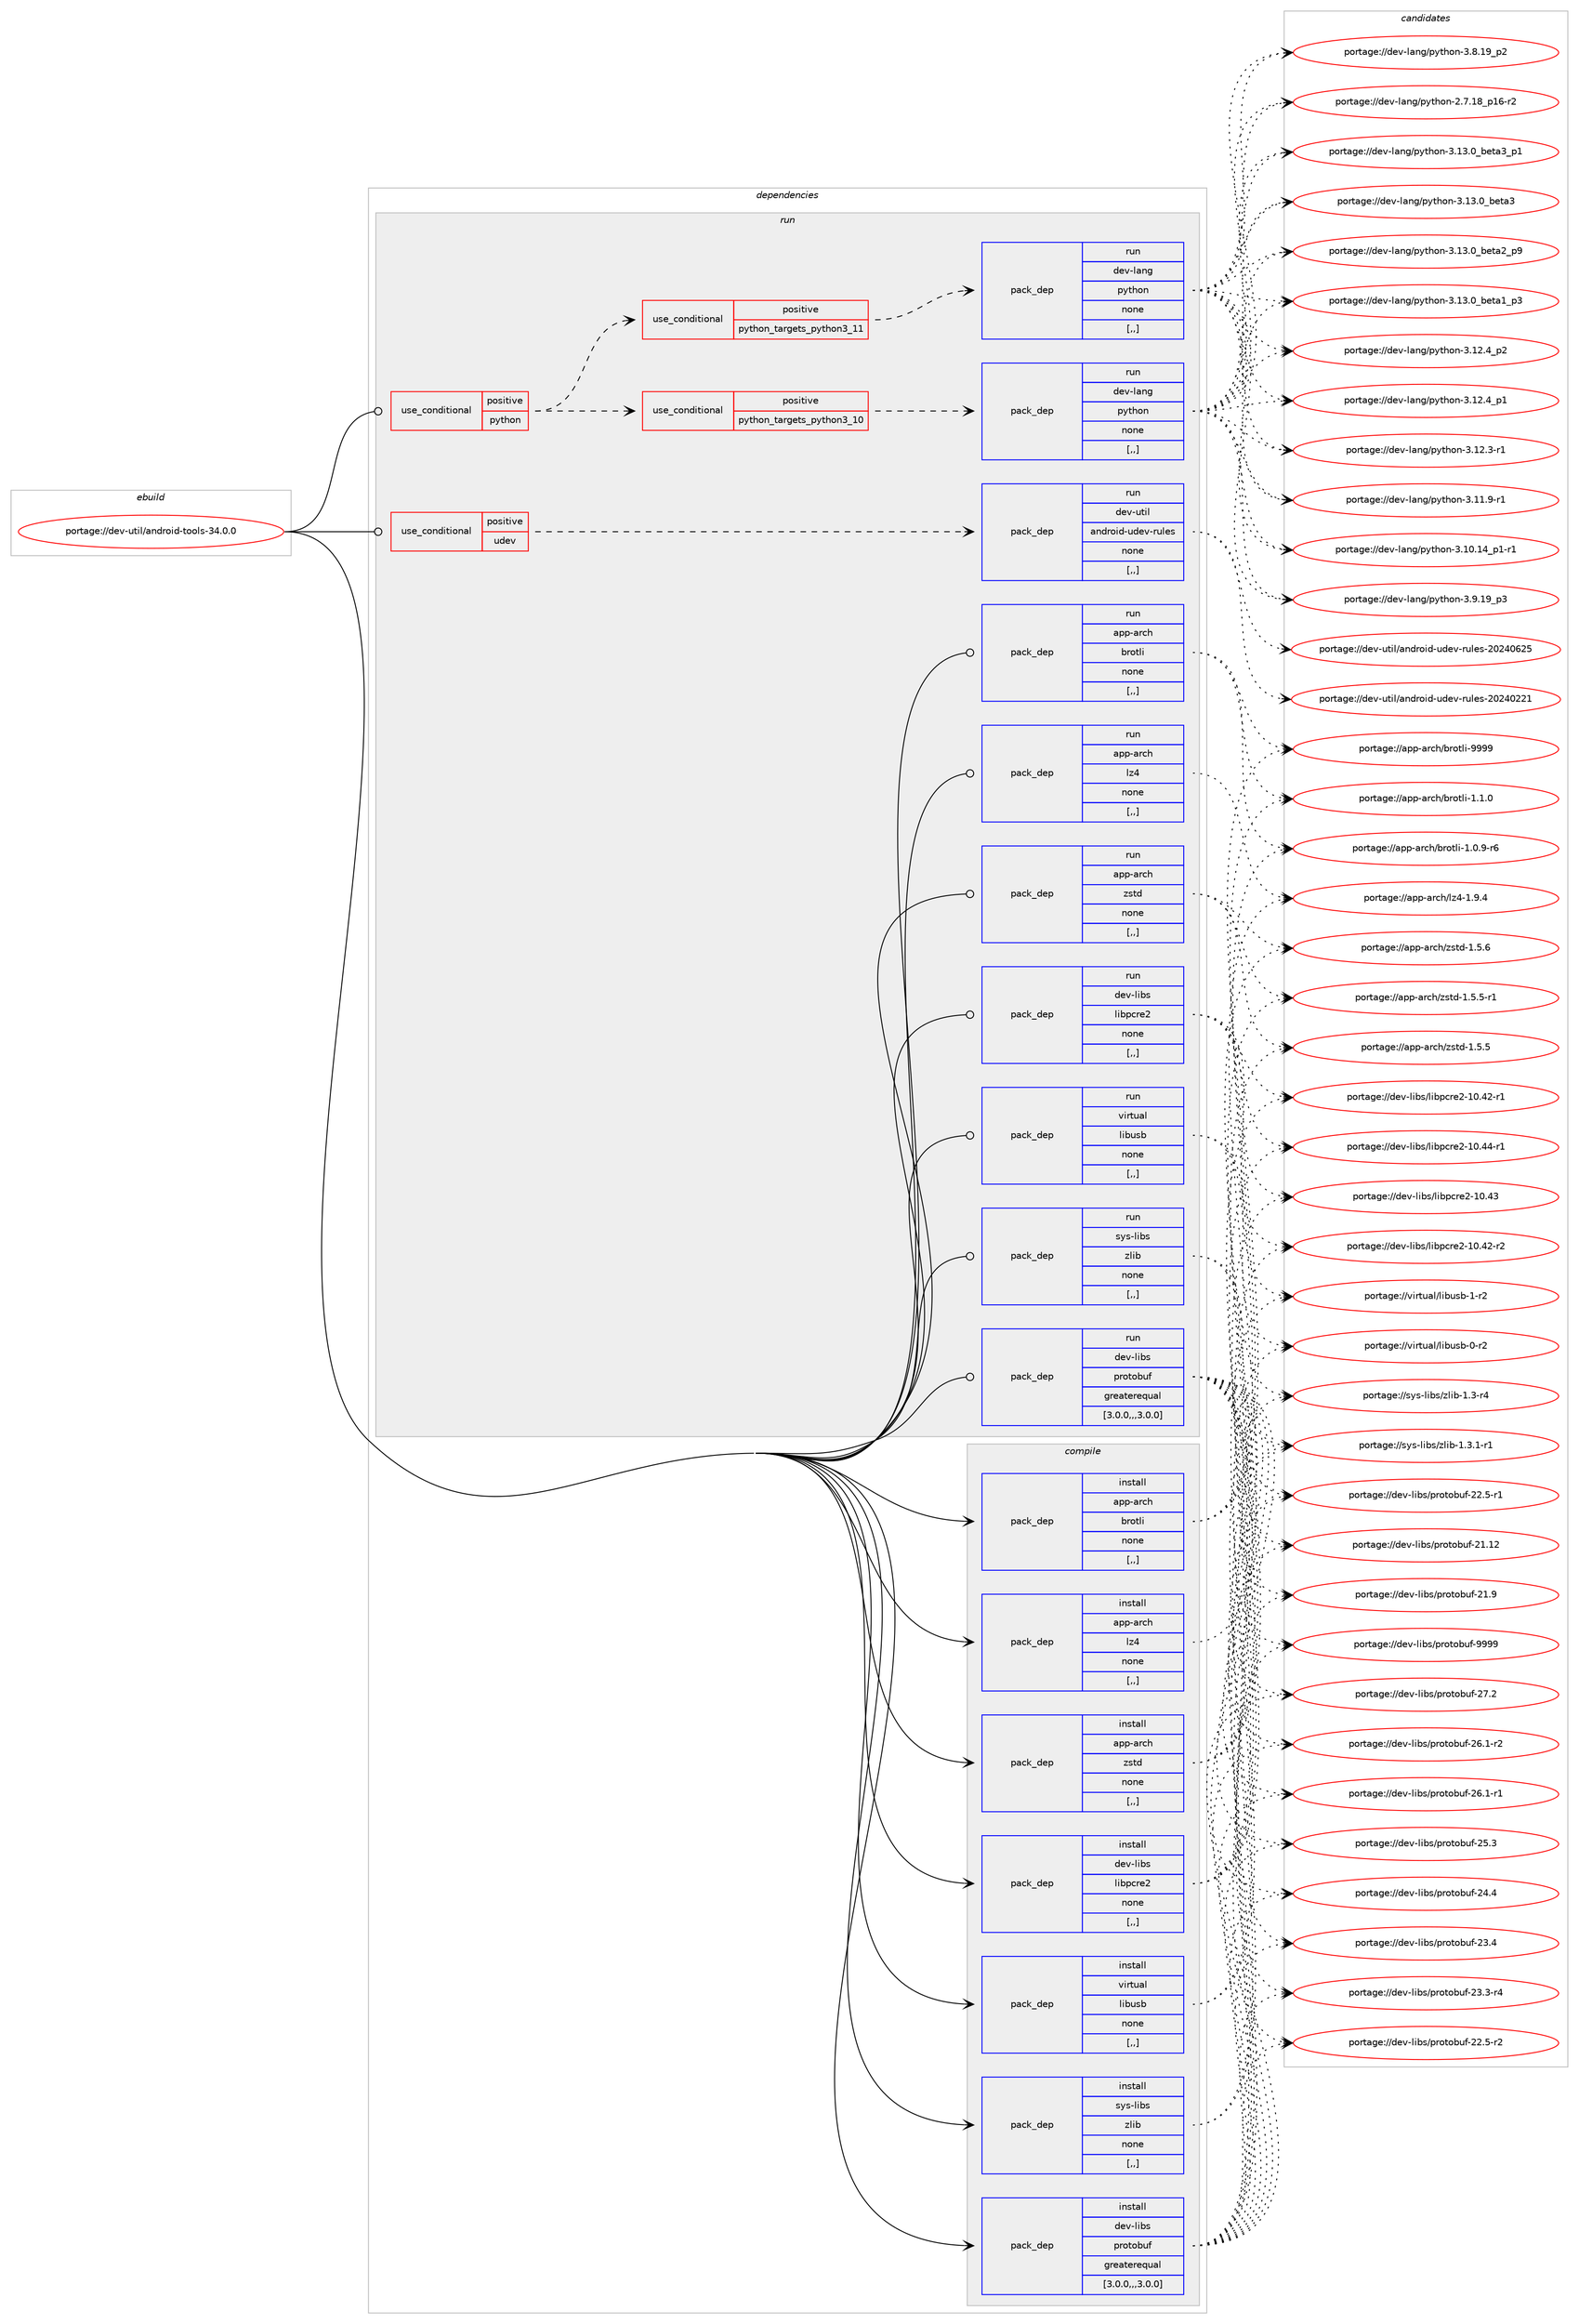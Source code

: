 digraph prolog {

# *************
# Graph options
# *************

newrank=true;
concentrate=true;
compound=true;
graph [rankdir=LR,fontname=Helvetica,fontsize=10,ranksep=1.5];#, ranksep=2.5, nodesep=0.2];
edge  [arrowhead=vee];
node  [fontname=Helvetica,fontsize=10];

# **********
# The ebuild
# **********

subgraph cluster_leftcol {
color=gray;
rank=same;
label=<<i>ebuild</i>>;
id [label="portage://dev-util/android-tools-34.0.0", color=red, width=4, href="../dev-util/android-tools-34.0.0.svg"];
}

# ****************
# The dependencies
# ****************

subgraph cluster_midcol {
color=gray;
label=<<i>dependencies</i>>;
subgraph cluster_compile {
fillcolor="#eeeeee";
style=filled;
label=<<i>compile</i>>;
subgraph pack149140 {
dependency209334 [label=<<TABLE BORDER="0" CELLBORDER="1" CELLSPACING="0" CELLPADDING="4" WIDTH="220"><TR><TD ROWSPAN="6" CELLPADDING="30">pack_dep</TD></TR><TR><TD WIDTH="110">install</TD></TR><TR><TD>app-arch</TD></TR><TR><TD>brotli</TD></TR><TR><TD>none</TD></TR><TR><TD>[,,]</TD></TR></TABLE>>, shape=none, color=blue];
}
id:e -> dependency209334:w [weight=20,style="solid",arrowhead="vee"];
subgraph pack149141 {
dependency209335 [label=<<TABLE BORDER="0" CELLBORDER="1" CELLSPACING="0" CELLPADDING="4" WIDTH="220"><TR><TD ROWSPAN="6" CELLPADDING="30">pack_dep</TD></TR><TR><TD WIDTH="110">install</TD></TR><TR><TD>app-arch</TD></TR><TR><TD>lz4</TD></TR><TR><TD>none</TD></TR><TR><TD>[,,]</TD></TR></TABLE>>, shape=none, color=blue];
}
id:e -> dependency209335:w [weight=20,style="solid",arrowhead="vee"];
subgraph pack149142 {
dependency209336 [label=<<TABLE BORDER="0" CELLBORDER="1" CELLSPACING="0" CELLPADDING="4" WIDTH="220"><TR><TD ROWSPAN="6" CELLPADDING="30">pack_dep</TD></TR><TR><TD WIDTH="110">install</TD></TR><TR><TD>app-arch</TD></TR><TR><TD>zstd</TD></TR><TR><TD>none</TD></TR><TR><TD>[,,]</TD></TR></TABLE>>, shape=none, color=blue];
}
id:e -> dependency209336:w [weight=20,style="solid",arrowhead="vee"];
subgraph pack149143 {
dependency209337 [label=<<TABLE BORDER="0" CELLBORDER="1" CELLSPACING="0" CELLPADDING="4" WIDTH="220"><TR><TD ROWSPAN="6" CELLPADDING="30">pack_dep</TD></TR><TR><TD WIDTH="110">install</TD></TR><TR><TD>dev-libs</TD></TR><TR><TD>libpcre2</TD></TR><TR><TD>none</TD></TR><TR><TD>[,,]</TD></TR></TABLE>>, shape=none, color=blue];
}
id:e -> dependency209337:w [weight=20,style="solid",arrowhead="vee"];
subgraph pack149144 {
dependency209338 [label=<<TABLE BORDER="0" CELLBORDER="1" CELLSPACING="0" CELLPADDING="4" WIDTH="220"><TR><TD ROWSPAN="6" CELLPADDING="30">pack_dep</TD></TR><TR><TD WIDTH="110">install</TD></TR><TR><TD>dev-libs</TD></TR><TR><TD>protobuf</TD></TR><TR><TD>greaterequal</TD></TR><TR><TD>[3.0.0,,,3.0.0]</TD></TR></TABLE>>, shape=none, color=blue];
}
id:e -> dependency209338:w [weight=20,style="solid",arrowhead="vee"];
subgraph pack149145 {
dependency209339 [label=<<TABLE BORDER="0" CELLBORDER="1" CELLSPACING="0" CELLPADDING="4" WIDTH="220"><TR><TD ROWSPAN="6" CELLPADDING="30">pack_dep</TD></TR><TR><TD WIDTH="110">install</TD></TR><TR><TD>sys-libs</TD></TR><TR><TD>zlib</TD></TR><TR><TD>none</TD></TR><TR><TD>[,,]</TD></TR></TABLE>>, shape=none, color=blue];
}
id:e -> dependency209339:w [weight=20,style="solid",arrowhead="vee"];
subgraph pack149146 {
dependency209340 [label=<<TABLE BORDER="0" CELLBORDER="1" CELLSPACING="0" CELLPADDING="4" WIDTH="220"><TR><TD ROWSPAN="6" CELLPADDING="30">pack_dep</TD></TR><TR><TD WIDTH="110">install</TD></TR><TR><TD>virtual</TD></TR><TR><TD>libusb</TD></TR><TR><TD>none</TD></TR><TR><TD>[,,]</TD></TR></TABLE>>, shape=none, color=blue];
}
id:e -> dependency209340:w [weight=20,style="solid",arrowhead="vee"];
}
subgraph cluster_compileandrun {
fillcolor="#eeeeee";
style=filled;
label=<<i>compile and run</i>>;
}
subgraph cluster_run {
fillcolor="#eeeeee";
style=filled;
label=<<i>run</i>>;
subgraph cond58796 {
dependency209341 [label=<<TABLE BORDER="0" CELLBORDER="1" CELLSPACING="0" CELLPADDING="4"><TR><TD ROWSPAN="3" CELLPADDING="10">use_conditional</TD></TR><TR><TD>positive</TD></TR><TR><TD>python</TD></TR></TABLE>>, shape=none, color=red];
subgraph cond58797 {
dependency209342 [label=<<TABLE BORDER="0" CELLBORDER="1" CELLSPACING="0" CELLPADDING="4"><TR><TD ROWSPAN="3" CELLPADDING="10">use_conditional</TD></TR><TR><TD>positive</TD></TR><TR><TD>python_targets_python3_10</TD></TR></TABLE>>, shape=none, color=red];
subgraph pack149147 {
dependency209343 [label=<<TABLE BORDER="0" CELLBORDER="1" CELLSPACING="0" CELLPADDING="4" WIDTH="220"><TR><TD ROWSPAN="6" CELLPADDING="30">pack_dep</TD></TR><TR><TD WIDTH="110">run</TD></TR><TR><TD>dev-lang</TD></TR><TR><TD>python</TD></TR><TR><TD>none</TD></TR><TR><TD>[,,]</TD></TR></TABLE>>, shape=none, color=blue];
}
dependency209342:e -> dependency209343:w [weight=20,style="dashed",arrowhead="vee"];
}
dependency209341:e -> dependency209342:w [weight=20,style="dashed",arrowhead="vee"];
subgraph cond58798 {
dependency209344 [label=<<TABLE BORDER="0" CELLBORDER="1" CELLSPACING="0" CELLPADDING="4"><TR><TD ROWSPAN="3" CELLPADDING="10">use_conditional</TD></TR><TR><TD>positive</TD></TR><TR><TD>python_targets_python3_11</TD></TR></TABLE>>, shape=none, color=red];
subgraph pack149148 {
dependency209345 [label=<<TABLE BORDER="0" CELLBORDER="1" CELLSPACING="0" CELLPADDING="4" WIDTH="220"><TR><TD ROWSPAN="6" CELLPADDING="30">pack_dep</TD></TR><TR><TD WIDTH="110">run</TD></TR><TR><TD>dev-lang</TD></TR><TR><TD>python</TD></TR><TR><TD>none</TD></TR><TR><TD>[,,]</TD></TR></TABLE>>, shape=none, color=blue];
}
dependency209344:e -> dependency209345:w [weight=20,style="dashed",arrowhead="vee"];
}
dependency209341:e -> dependency209344:w [weight=20,style="dashed",arrowhead="vee"];
}
id:e -> dependency209341:w [weight=20,style="solid",arrowhead="odot"];
subgraph cond58799 {
dependency209346 [label=<<TABLE BORDER="0" CELLBORDER="1" CELLSPACING="0" CELLPADDING="4"><TR><TD ROWSPAN="3" CELLPADDING="10">use_conditional</TD></TR><TR><TD>positive</TD></TR><TR><TD>udev</TD></TR></TABLE>>, shape=none, color=red];
subgraph pack149149 {
dependency209347 [label=<<TABLE BORDER="0" CELLBORDER="1" CELLSPACING="0" CELLPADDING="4" WIDTH="220"><TR><TD ROWSPAN="6" CELLPADDING="30">pack_dep</TD></TR><TR><TD WIDTH="110">run</TD></TR><TR><TD>dev-util</TD></TR><TR><TD>android-udev-rules</TD></TR><TR><TD>none</TD></TR><TR><TD>[,,]</TD></TR></TABLE>>, shape=none, color=blue];
}
dependency209346:e -> dependency209347:w [weight=20,style="dashed",arrowhead="vee"];
}
id:e -> dependency209346:w [weight=20,style="solid",arrowhead="odot"];
subgraph pack149150 {
dependency209348 [label=<<TABLE BORDER="0" CELLBORDER="1" CELLSPACING="0" CELLPADDING="4" WIDTH="220"><TR><TD ROWSPAN="6" CELLPADDING="30">pack_dep</TD></TR><TR><TD WIDTH="110">run</TD></TR><TR><TD>app-arch</TD></TR><TR><TD>brotli</TD></TR><TR><TD>none</TD></TR><TR><TD>[,,]</TD></TR></TABLE>>, shape=none, color=blue];
}
id:e -> dependency209348:w [weight=20,style="solid",arrowhead="odot"];
subgraph pack149151 {
dependency209349 [label=<<TABLE BORDER="0" CELLBORDER="1" CELLSPACING="0" CELLPADDING="4" WIDTH="220"><TR><TD ROWSPAN="6" CELLPADDING="30">pack_dep</TD></TR><TR><TD WIDTH="110">run</TD></TR><TR><TD>app-arch</TD></TR><TR><TD>lz4</TD></TR><TR><TD>none</TD></TR><TR><TD>[,,]</TD></TR></TABLE>>, shape=none, color=blue];
}
id:e -> dependency209349:w [weight=20,style="solid",arrowhead="odot"];
subgraph pack149152 {
dependency209350 [label=<<TABLE BORDER="0" CELLBORDER="1" CELLSPACING="0" CELLPADDING="4" WIDTH="220"><TR><TD ROWSPAN="6" CELLPADDING="30">pack_dep</TD></TR><TR><TD WIDTH="110">run</TD></TR><TR><TD>app-arch</TD></TR><TR><TD>zstd</TD></TR><TR><TD>none</TD></TR><TR><TD>[,,]</TD></TR></TABLE>>, shape=none, color=blue];
}
id:e -> dependency209350:w [weight=20,style="solid",arrowhead="odot"];
subgraph pack149153 {
dependency209351 [label=<<TABLE BORDER="0" CELLBORDER="1" CELLSPACING="0" CELLPADDING="4" WIDTH="220"><TR><TD ROWSPAN="6" CELLPADDING="30">pack_dep</TD></TR><TR><TD WIDTH="110">run</TD></TR><TR><TD>dev-libs</TD></TR><TR><TD>libpcre2</TD></TR><TR><TD>none</TD></TR><TR><TD>[,,]</TD></TR></TABLE>>, shape=none, color=blue];
}
id:e -> dependency209351:w [weight=20,style="solid",arrowhead="odot"];
subgraph pack149154 {
dependency209352 [label=<<TABLE BORDER="0" CELLBORDER="1" CELLSPACING="0" CELLPADDING="4" WIDTH="220"><TR><TD ROWSPAN="6" CELLPADDING="30">pack_dep</TD></TR><TR><TD WIDTH="110">run</TD></TR><TR><TD>dev-libs</TD></TR><TR><TD>protobuf</TD></TR><TR><TD>greaterequal</TD></TR><TR><TD>[3.0.0,,,3.0.0]</TD></TR></TABLE>>, shape=none, color=blue];
}
id:e -> dependency209352:w [weight=20,style="solid",arrowhead="odot"];
subgraph pack149155 {
dependency209353 [label=<<TABLE BORDER="0" CELLBORDER="1" CELLSPACING="0" CELLPADDING="4" WIDTH="220"><TR><TD ROWSPAN="6" CELLPADDING="30">pack_dep</TD></TR><TR><TD WIDTH="110">run</TD></TR><TR><TD>sys-libs</TD></TR><TR><TD>zlib</TD></TR><TR><TD>none</TD></TR><TR><TD>[,,]</TD></TR></TABLE>>, shape=none, color=blue];
}
id:e -> dependency209353:w [weight=20,style="solid",arrowhead="odot"];
subgraph pack149156 {
dependency209354 [label=<<TABLE BORDER="0" CELLBORDER="1" CELLSPACING="0" CELLPADDING="4" WIDTH="220"><TR><TD ROWSPAN="6" CELLPADDING="30">pack_dep</TD></TR><TR><TD WIDTH="110">run</TD></TR><TR><TD>virtual</TD></TR><TR><TD>libusb</TD></TR><TR><TD>none</TD></TR><TR><TD>[,,]</TD></TR></TABLE>>, shape=none, color=blue];
}
id:e -> dependency209354:w [weight=20,style="solid",arrowhead="odot"];
}
}

# **************
# The candidates
# **************

subgraph cluster_choices {
rank=same;
color=gray;
label=<<i>candidates</i>>;

subgraph choice149140 {
color=black;
nodesep=1;
choice9711211245971149910447981141111161081054557575757 [label="portage://app-arch/brotli-9999", color=red, width=4,href="../app-arch/brotli-9999.svg"];
choice971121124597114991044798114111116108105454946494648 [label="portage://app-arch/brotli-1.1.0", color=red, width=4,href="../app-arch/brotli-1.1.0.svg"];
choice9711211245971149910447981141111161081054549464846574511454 [label="portage://app-arch/brotli-1.0.9-r6", color=red, width=4,href="../app-arch/brotli-1.0.9-r6.svg"];
dependency209334:e -> choice9711211245971149910447981141111161081054557575757:w [style=dotted,weight="100"];
dependency209334:e -> choice971121124597114991044798114111116108105454946494648:w [style=dotted,weight="100"];
dependency209334:e -> choice9711211245971149910447981141111161081054549464846574511454:w [style=dotted,weight="100"];
}
subgraph choice149141 {
color=black;
nodesep=1;
choice971121124597114991044710812252454946574652 [label="portage://app-arch/lz4-1.9.4", color=red, width=4,href="../app-arch/lz4-1.9.4.svg"];
dependency209335:e -> choice971121124597114991044710812252454946574652:w [style=dotted,weight="100"];
}
subgraph choice149142 {
color=black;
nodesep=1;
choice9711211245971149910447122115116100454946534654 [label="portage://app-arch/zstd-1.5.6", color=red, width=4,href="../app-arch/zstd-1.5.6.svg"];
choice97112112459711499104471221151161004549465346534511449 [label="portage://app-arch/zstd-1.5.5-r1", color=red, width=4,href="../app-arch/zstd-1.5.5-r1.svg"];
choice9711211245971149910447122115116100454946534653 [label="portage://app-arch/zstd-1.5.5", color=red, width=4,href="../app-arch/zstd-1.5.5.svg"];
dependency209336:e -> choice9711211245971149910447122115116100454946534654:w [style=dotted,weight="100"];
dependency209336:e -> choice97112112459711499104471221151161004549465346534511449:w [style=dotted,weight="100"];
dependency209336:e -> choice9711211245971149910447122115116100454946534653:w [style=dotted,weight="100"];
}
subgraph choice149143 {
color=black;
nodesep=1;
choice1001011184510810598115471081059811299114101504549484652524511449 [label="portage://dev-libs/libpcre2-10.44-r1", color=red, width=4,href="../dev-libs/libpcre2-10.44-r1.svg"];
choice100101118451081059811547108105981129911410150454948465251 [label="portage://dev-libs/libpcre2-10.43", color=red, width=4,href="../dev-libs/libpcre2-10.43.svg"];
choice1001011184510810598115471081059811299114101504549484652504511450 [label="portage://dev-libs/libpcre2-10.42-r2", color=red, width=4,href="../dev-libs/libpcre2-10.42-r2.svg"];
choice1001011184510810598115471081059811299114101504549484652504511449 [label="portage://dev-libs/libpcre2-10.42-r1", color=red, width=4,href="../dev-libs/libpcre2-10.42-r1.svg"];
dependency209337:e -> choice1001011184510810598115471081059811299114101504549484652524511449:w [style=dotted,weight="100"];
dependency209337:e -> choice100101118451081059811547108105981129911410150454948465251:w [style=dotted,weight="100"];
dependency209337:e -> choice1001011184510810598115471081059811299114101504549484652504511450:w [style=dotted,weight="100"];
dependency209337:e -> choice1001011184510810598115471081059811299114101504549484652504511449:w [style=dotted,weight="100"];
}
subgraph choice149144 {
color=black;
nodesep=1;
choice100101118451081059811547112114111116111981171024557575757 [label="portage://dev-libs/protobuf-9999", color=red, width=4,href="../dev-libs/protobuf-9999.svg"];
choice100101118451081059811547112114111116111981171024550554650 [label="portage://dev-libs/protobuf-27.2", color=red, width=4,href="../dev-libs/protobuf-27.2.svg"];
choice1001011184510810598115471121141111161119811710245505446494511450 [label="portage://dev-libs/protobuf-26.1-r2", color=red, width=4,href="../dev-libs/protobuf-26.1-r2.svg"];
choice1001011184510810598115471121141111161119811710245505446494511449 [label="portage://dev-libs/protobuf-26.1-r1", color=red, width=4,href="../dev-libs/protobuf-26.1-r1.svg"];
choice100101118451081059811547112114111116111981171024550534651 [label="portage://dev-libs/protobuf-25.3", color=red, width=4,href="../dev-libs/protobuf-25.3.svg"];
choice100101118451081059811547112114111116111981171024550524652 [label="portage://dev-libs/protobuf-24.4", color=red, width=4,href="../dev-libs/protobuf-24.4.svg"];
choice100101118451081059811547112114111116111981171024550514652 [label="portage://dev-libs/protobuf-23.4", color=red, width=4,href="../dev-libs/protobuf-23.4.svg"];
choice1001011184510810598115471121141111161119811710245505146514511452 [label="portage://dev-libs/protobuf-23.3-r4", color=red, width=4,href="../dev-libs/protobuf-23.3-r4.svg"];
choice1001011184510810598115471121141111161119811710245505046534511450 [label="portage://dev-libs/protobuf-22.5-r2", color=red, width=4,href="../dev-libs/protobuf-22.5-r2.svg"];
choice1001011184510810598115471121141111161119811710245505046534511449 [label="portage://dev-libs/protobuf-22.5-r1", color=red, width=4,href="../dev-libs/protobuf-22.5-r1.svg"];
choice10010111845108105981154711211411111611198117102455049464950 [label="portage://dev-libs/protobuf-21.12", color=red, width=4,href="../dev-libs/protobuf-21.12.svg"];
choice100101118451081059811547112114111116111981171024550494657 [label="portage://dev-libs/protobuf-21.9", color=red, width=4,href="../dev-libs/protobuf-21.9.svg"];
dependency209338:e -> choice100101118451081059811547112114111116111981171024557575757:w [style=dotted,weight="100"];
dependency209338:e -> choice100101118451081059811547112114111116111981171024550554650:w [style=dotted,weight="100"];
dependency209338:e -> choice1001011184510810598115471121141111161119811710245505446494511450:w [style=dotted,weight="100"];
dependency209338:e -> choice1001011184510810598115471121141111161119811710245505446494511449:w [style=dotted,weight="100"];
dependency209338:e -> choice100101118451081059811547112114111116111981171024550534651:w [style=dotted,weight="100"];
dependency209338:e -> choice100101118451081059811547112114111116111981171024550524652:w [style=dotted,weight="100"];
dependency209338:e -> choice100101118451081059811547112114111116111981171024550514652:w [style=dotted,weight="100"];
dependency209338:e -> choice1001011184510810598115471121141111161119811710245505146514511452:w [style=dotted,weight="100"];
dependency209338:e -> choice1001011184510810598115471121141111161119811710245505046534511450:w [style=dotted,weight="100"];
dependency209338:e -> choice1001011184510810598115471121141111161119811710245505046534511449:w [style=dotted,weight="100"];
dependency209338:e -> choice10010111845108105981154711211411111611198117102455049464950:w [style=dotted,weight="100"];
dependency209338:e -> choice100101118451081059811547112114111116111981171024550494657:w [style=dotted,weight="100"];
}
subgraph choice149145 {
color=black;
nodesep=1;
choice115121115451081059811547122108105984549465146494511449 [label="portage://sys-libs/zlib-1.3.1-r1", color=red, width=4,href="../sys-libs/zlib-1.3.1-r1.svg"];
choice11512111545108105981154712210810598454946514511452 [label="portage://sys-libs/zlib-1.3-r4", color=red, width=4,href="../sys-libs/zlib-1.3-r4.svg"];
dependency209339:e -> choice115121115451081059811547122108105984549465146494511449:w [style=dotted,weight="100"];
dependency209339:e -> choice11512111545108105981154712210810598454946514511452:w [style=dotted,weight="100"];
}
subgraph choice149146 {
color=black;
nodesep=1;
choice1181051141161179710847108105981171159845494511450 [label="portage://virtual/libusb-1-r2", color=red, width=4,href="../virtual/libusb-1-r2.svg"];
choice1181051141161179710847108105981171159845484511450 [label="portage://virtual/libusb-0-r2", color=red, width=4,href="../virtual/libusb-0-r2.svg"];
dependency209340:e -> choice1181051141161179710847108105981171159845494511450:w [style=dotted,weight="100"];
dependency209340:e -> choice1181051141161179710847108105981171159845484511450:w [style=dotted,weight="100"];
}
subgraph choice149147 {
color=black;
nodesep=1;
choice10010111845108971101034711212111610411111045514649514648959810111697519511249 [label="portage://dev-lang/python-3.13.0_beta3_p1", color=red, width=4,href="../dev-lang/python-3.13.0_beta3_p1.svg"];
choice1001011184510897110103471121211161041111104551464951464895981011169751 [label="portage://dev-lang/python-3.13.0_beta3", color=red, width=4,href="../dev-lang/python-3.13.0_beta3.svg"];
choice10010111845108971101034711212111610411111045514649514648959810111697509511257 [label="portage://dev-lang/python-3.13.0_beta2_p9", color=red, width=4,href="../dev-lang/python-3.13.0_beta2_p9.svg"];
choice10010111845108971101034711212111610411111045514649514648959810111697499511251 [label="portage://dev-lang/python-3.13.0_beta1_p3", color=red, width=4,href="../dev-lang/python-3.13.0_beta1_p3.svg"];
choice100101118451089711010347112121116104111110455146495046529511250 [label="portage://dev-lang/python-3.12.4_p2", color=red, width=4,href="../dev-lang/python-3.12.4_p2.svg"];
choice100101118451089711010347112121116104111110455146495046529511249 [label="portage://dev-lang/python-3.12.4_p1", color=red, width=4,href="../dev-lang/python-3.12.4_p1.svg"];
choice100101118451089711010347112121116104111110455146495046514511449 [label="portage://dev-lang/python-3.12.3-r1", color=red, width=4,href="../dev-lang/python-3.12.3-r1.svg"];
choice100101118451089711010347112121116104111110455146494946574511449 [label="portage://dev-lang/python-3.11.9-r1", color=red, width=4,href="../dev-lang/python-3.11.9-r1.svg"];
choice100101118451089711010347112121116104111110455146494846495295112494511449 [label="portage://dev-lang/python-3.10.14_p1-r1", color=red, width=4,href="../dev-lang/python-3.10.14_p1-r1.svg"];
choice100101118451089711010347112121116104111110455146574649579511251 [label="portage://dev-lang/python-3.9.19_p3", color=red, width=4,href="../dev-lang/python-3.9.19_p3.svg"];
choice100101118451089711010347112121116104111110455146564649579511250 [label="portage://dev-lang/python-3.8.19_p2", color=red, width=4,href="../dev-lang/python-3.8.19_p2.svg"];
choice100101118451089711010347112121116104111110455046554649569511249544511450 [label="portage://dev-lang/python-2.7.18_p16-r2", color=red, width=4,href="../dev-lang/python-2.7.18_p16-r2.svg"];
dependency209343:e -> choice10010111845108971101034711212111610411111045514649514648959810111697519511249:w [style=dotted,weight="100"];
dependency209343:e -> choice1001011184510897110103471121211161041111104551464951464895981011169751:w [style=dotted,weight="100"];
dependency209343:e -> choice10010111845108971101034711212111610411111045514649514648959810111697509511257:w [style=dotted,weight="100"];
dependency209343:e -> choice10010111845108971101034711212111610411111045514649514648959810111697499511251:w [style=dotted,weight="100"];
dependency209343:e -> choice100101118451089711010347112121116104111110455146495046529511250:w [style=dotted,weight="100"];
dependency209343:e -> choice100101118451089711010347112121116104111110455146495046529511249:w [style=dotted,weight="100"];
dependency209343:e -> choice100101118451089711010347112121116104111110455146495046514511449:w [style=dotted,weight="100"];
dependency209343:e -> choice100101118451089711010347112121116104111110455146494946574511449:w [style=dotted,weight="100"];
dependency209343:e -> choice100101118451089711010347112121116104111110455146494846495295112494511449:w [style=dotted,weight="100"];
dependency209343:e -> choice100101118451089711010347112121116104111110455146574649579511251:w [style=dotted,weight="100"];
dependency209343:e -> choice100101118451089711010347112121116104111110455146564649579511250:w [style=dotted,weight="100"];
dependency209343:e -> choice100101118451089711010347112121116104111110455046554649569511249544511450:w [style=dotted,weight="100"];
}
subgraph choice149148 {
color=black;
nodesep=1;
choice10010111845108971101034711212111610411111045514649514648959810111697519511249 [label="portage://dev-lang/python-3.13.0_beta3_p1", color=red, width=4,href="../dev-lang/python-3.13.0_beta3_p1.svg"];
choice1001011184510897110103471121211161041111104551464951464895981011169751 [label="portage://dev-lang/python-3.13.0_beta3", color=red, width=4,href="../dev-lang/python-3.13.0_beta3.svg"];
choice10010111845108971101034711212111610411111045514649514648959810111697509511257 [label="portage://dev-lang/python-3.13.0_beta2_p9", color=red, width=4,href="../dev-lang/python-3.13.0_beta2_p9.svg"];
choice10010111845108971101034711212111610411111045514649514648959810111697499511251 [label="portage://dev-lang/python-3.13.0_beta1_p3", color=red, width=4,href="../dev-lang/python-3.13.0_beta1_p3.svg"];
choice100101118451089711010347112121116104111110455146495046529511250 [label="portage://dev-lang/python-3.12.4_p2", color=red, width=4,href="../dev-lang/python-3.12.4_p2.svg"];
choice100101118451089711010347112121116104111110455146495046529511249 [label="portage://dev-lang/python-3.12.4_p1", color=red, width=4,href="../dev-lang/python-3.12.4_p1.svg"];
choice100101118451089711010347112121116104111110455146495046514511449 [label="portage://dev-lang/python-3.12.3-r1", color=red, width=4,href="../dev-lang/python-3.12.3-r1.svg"];
choice100101118451089711010347112121116104111110455146494946574511449 [label="portage://dev-lang/python-3.11.9-r1", color=red, width=4,href="../dev-lang/python-3.11.9-r1.svg"];
choice100101118451089711010347112121116104111110455146494846495295112494511449 [label="portage://dev-lang/python-3.10.14_p1-r1", color=red, width=4,href="../dev-lang/python-3.10.14_p1-r1.svg"];
choice100101118451089711010347112121116104111110455146574649579511251 [label="portage://dev-lang/python-3.9.19_p3", color=red, width=4,href="../dev-lang/python-3.9.19_p3.svg"];
choice100101118451089711010347112121116104111110455146564649579511250 [label="portage://dev-lang/python-3.8.19_p2", color=red, width=4,href="../dev-lang/python-3.8.19_p2.svg"];
choice100101118451089711010347112121116104111110455046554649569511249544511450 [label="portage://dev-lang/python-2.7.18_p16-r2", color=red, width=4,href="../dev-lang/python-2.7.18_p16-r2.svg"];
dependency209345:e -> choice10010111845108971101034711212111610411111045514649514648959810111697519511249:w [style=dotted,weight="100"];
dependency209345:e -> choice1001011184510897110103471121211161041111104551464951464895981011169751:w [style=dotted,weight="100"];
dependency209345:e -> choice10010111845108971101034711212111610411111045514649514648959810111697509511257:w [style=dotted,weight="100"];
dependency209345:e -> choice10010111845108971101034711212111610411111045514649514648959810111697499511251:w [style=dotted,weight="100"];
dependency209345:e -> choice100101118451089711010347112121116104111110455146495046529511250:w [style=dotted,weight="100"];
dependency209345:e -> choice100101118451089711010347112121116104111110455146495046529511249:w [style=dotted,weight="100"];
dependency209345:e -> choice100101118451089711010347112121116104111110455146495046514511449:w [style=dotted,weight="100"];
dependency209345:e -> choice100101118451089711010347112121116104111110455146494946574511449:w [style=dotted,weight="100"];
dependency209345:e -> choice100101118451089711010347112121116104111110455146494846495295112494511449:w [style=dotted,weight="100"];
dependency209345:e -> choice100101118451089711010347112121116104111110455146574649579511251:w [style=dotted,weight="100"];
dependency209345:e -> choice100101118451089711010347112121116104111110455146564649579511250:w [style=dotted,weight="100"];
dependency209345:e -> choice100101118451089711010347112121116104111110455046554649569511249544511450:w [style=dotted,weight="100"];
}
subgraph choice149149 {
color=black;
nodesep=1;
choice1001011184511711610510847971101001141111051004511710010111845114117108101115455048505248545053 [label="portage://dev-util/android-udev-rules-20240625", color=red, width=4,href="../dev-util/android-udev-rules-20240625.svg"];
choice1001011184511711610510847971101001141111051004511710010111845114117108101115455048505248505049 [label="portage://dev-util/android-udev-rules-20240221", color=red, width=4,href="../dev-util/android-udev-rules-20240221.svg"];
dependency209347:e -> choice1001011184511711610510847971101001141111051004511710010111845114117108101115455048505248545053:w [style=dotted,weight="100"];
dependency209347:e -> choice1001011184511711610510847971101001141111051004511710010111845114117108101115455048505248505049:w [style=dotted,weight="100"];
}
subgraph choice149150 {
color=black;
nodesep=1;
choice9711211245971149910447981141111161081054557575757 [label="portage://app-arch/brotli-9999", color=red, width=4,href="../app-arch/brotli-9999.svg"];
choice971121124597114991044798114111116108105454946494648 [label="portage://app-arch/brotli-1.1.0", color=red, width=4,href="../app-arch/brotli-1.1.0.svg"];
choice9711211245971149910447981141111161081054549464846574511454 [label="portage://app-arch/brotli-1.0.9-r6", color=red, width=4,href="../app-arch/brotli-1.0.9-r6.svg"];
dependency209348:e -> choice9711211245971149910447981141111161081054557575757:w [style=dotted,weight="100"];
dependency209348:e -> choice971121124597114991044798114111116108105454946494648:w [style=dotted,weight="100"];
dependency209348:e -> choice9711211245971149910447981141111161081054549464846574511454:w [style=dotted,weight="100"];
}
subgraph choice149151 {
color=black;
nodesep=1;
choice971121124597114991044710812252454946574652 [label="portage://app-arch/lz4-1.9.4", color=red, width=4,href="../app-arch/lz4-1.9.4.svg"];
dependency209349:e -> choice971121124597114991044710812252454946574652:w [style=dotted,weight="100"];
}
subgraph choice149152 {
color=black;
nodesep=1;
choice9711211245971149910447122115116100454946534654 [label="portage://app-arch/zstd-1.5.6", color=red, width=4,href="../app-arch/zstd-1.5.6.svg"];
choice97112112459711499104471221151161004549465346534511449 [label="portage://app-arch/zstd-1.5.5-r1", color=red, width=4,href="../app-arch/zstd-1.5.5-r1.svg"];
choice9711211245971149910447122115116100454946534653 [label="portage://app-arch/zstd-1.5.5", color=red, width=4,href="../app-arch/zstd-1.5.5.svg"];
dependency209350:e -> choice9711211245971149910447122115116100454946534654:w [style=dotted,weight="100"];
dependency209350:e -> choice97112112459711499104471221151161004549465346534511449:w [style=dotted,weight="100"];
dependency209350:e -> choice9711211245971149910447122115116100454946534653:w [style=dotted,weight="100"];
}
subgraph choice149153 {
color=black;
nodesep=1;
choice1001011184510810598115471081059811299114101504549484652524511449 [label="portage://dev-libs/libpcre2-10.44-r1", color=red, width=4,href="../dev-libs/libpcre2-10.44-r1.svg"];
choice100101118451081059811547108105981129911410150454948465251 [label="portage://dev-libs/libpcre2-10.43", color=red, width=4,href="../dev-libs/libpcre2-10.43.svg"];
choice1001011184510810598115471081059811299114101504549484652504511450 [label="portage://dev-libs/libpcre2-10.42-r2", color=red, width=4,href="../dev-libs/libpcre2-10.42-r2.svg"];
choice1001011184510810598115471081059811299114101504549484652504511449 [label="portage://dev-libs/libpcre2-10.42-r1", color=red, width=4,href="../dev-libs/libpcre2-10.42-r1.svg"];
dependency209351:e -> choice1001011184510810598115471081059811299114101504549484652524511449:w [style=dotted,weight="100"];
dependency209351:e -> choice100101118451081059811547108105981129911410150454948465251:w [style=dotted,weight="100"];
dependency209351:e -> choice1001011184510810598115471081059811299114101504549484652504511450:w [style=dotted,weight="100"];
dependency209351:e -> choice1001011184510810598115471081059811299114101504549484652504511449:w [style=dotted,weight="100"];
}
subgraph choice149154 {
color=black;
nodesep=1;
choice100101118451081059811547112114111116111981171024557575757 [label="portage://dev-libs/protobuf-9999", color=red, width=4,href="../dev-libs/protobuf-9999.svg"];
choice100101118451081059811547112114111116111981171024550554650 [label="portage://dev-libs/protobuf-27.2", color=red, width=4,href="../dev-libs/protobuf-27.2.svg"];
choice1001011184510810598115471121141111161119811710245505446494511450 [label="portage://dev-libs/protobuf-26.1-r2", color=red, width=4,href="../dev-libs/protobuf-26.1-r2.svg"];
choice1001011184510810598115471121141111161119811710245505446494511449 [label="portage://dev-libs/protobuf-26.1-r1", color=red, width=4,href="../dev-libs/protobuf-26.1-r1.svg"];
choice100101118451081059811547112114111116111981171024550534651 [label="portage://dev-libs/protobuf-25.3", color=red, width=4,href="../dev-libs/protobuf-25.3.svg"];
choice100101118451081059811547112114111116111981171024550524652 [label="portage://dev-libs/protobuf-24.4", color=red, width=4,href="../dev-libs/protobuf-24.4.svg"];
choice100101118451081059811547112114111116111981171024550514652 [label="portage://dev-libs/protobuf-23.4", color=red, width=4,href="../dev-libs/protobuf-23.4.svg"];
choice1001011184510810598115471121141111161119811710245505146514511452 [label="portage://dev-libs/protobuf-23.3-r4", color=red, width=4,href="../dev-libs/protobuf-23.3-r4.svg"];
choice1001011184510810598115471121141111161119811710245505046534511450 [label="portage://dev-libs/protobuf-22.5-r2", color=red, width=4,href="../dev-libs/protobuf-22.5-r2.svg"];
choice1001011184510810598115471121141111161119811710245505046534511449 [label="portage://dev-libs/protobuf-22.5-r1", color=red, width=4,href="../dev-libs/protobuf-22.5-r1.svg"];
choice10010111845108105981154711211411111611198117102455049464950 [label="portage://dev-libs/protobuf-21.12", color=red, width=4,href="../dev-libs/protobuf-21.12.svg"];
choice100101118451081059811547112114111116111981171024550494657 [label="portage://dev-libs/protobuf-21.9", color=red, width=4,href="../dev-libs/protobuf-21.9.svg"];
dependency209352:e -> choice100101118451081059811547112114111116111981171024557575757:w [style=dotted,weight="100"];
dependency209352:e -> choice100101118451081059811547112114111116111981171024550554650:w [style=dotted,weight="100"];
dependency209352:e -> choice1001011184510810598115471121141111161119811710245505446494511450:w [style=dotted,weight="100"];
dependency209352:e -> choice1001011184510810598115471121141111161119811710245505446494511449:w [style=dotted,weight="100"];
dependency209352:e -> choice100101118451081059811547112114111116111981171024550534651:w [style=dotted,weight="100"];
dependency209352:e -> choice100101118451081059811547112114111116111981171024550524652:w [style=dotted,weight="100"];
dependency209352:e -> choice100101118451081059811547112114111116111981171024550514652:w [style=dotted,weight="100"];
dependency209352:e -> choice1001011184510810598115471121141111161119811710245505146514511452:w [style=dotted,weight="100"];
dependency209352:e -> choice1001011184510810598115471121141111161119811710245505046534511450:w [style=dotted,weight="100"];
dependency209352:e -> choice1001011184510810598115471121141111161119811710245505046534511449:w [style=dotted,weight="100"];
dependency209352:e -> choice10010111845108105981154711211411111611198117102455049464950:w [style=dotted,weight="100"];
dependency209352:e -> choice100101118451081059811547112114111116111981171024550494657:w [style=dotted,weight="100"];
}
subgraph choice149155 {
color=black;
nodesep=1;
choice115121115451081059811547122108105984549465146494511449 [label="portage://sys-libs/zlib-1.3.1-r1", color=red, width=4,href="../sys-libs/zlib-1.3.1-r1.svg"];
choice11512111545108105981154712210810598454946514511452 [label="portage://sys-libs/zlib-1.3-r4", color=red, width=4,href="../sys-libs/zlib-1.3-r4.svg"];
dependency209353:e -> choice115121115451081059811547122108105984549465146494511449:w [style=dotted,weight="100"];
dependency209353:e -> choice11512111545108105981154712210810598454946514511452:w [style=dotted,weight="100"];
}
subgraph choice149156 {
color=black;
nodesep=1;
choice1181051141161179710847108105981171159845494511450 [label="portage://virtual/libusb-1-r2", color=red, width=4,href="../virtual/libusb-1-r2.svg"];
choice1181051141161179710847108105981171159845484511450 [label="portage://virtual/libusb-0-r2", color=red, width=4,href="../virtual/libusb-0-r2.svg"];
dependency209354:e -> choice1181051141161179710847108105981171159845494511450:w [style=dotted,weight="100"];
dependency209354:e -> choice1181051141161179710847108105981171159845484511450:w [style=dotted,weight="100"];
}
}

}
